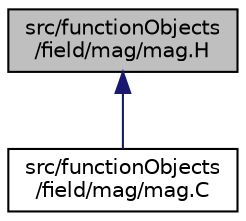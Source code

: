 digraph "src/functionObjects/field/mag/mag.H"
{
  bgcolor="transparent";
  edge [fontname="Helvetica",fontsize="10",labelfontname="Helvetica",labelfontsize="10"];
  node [fontname="Helvetica",fontsize="10",shape=record];
  Node98 [label="src/functionObjects\l/field/mag/mag.H",height=0.2,width=0.4,color="black", fillcolor="grey75", style="filled", fontcolor="black"];
  Node98 -> Node99 [dir="back",color="midnightblue",fontsize="10",style="solid",fontname="Helvetica"];
  Node99 [label="src/functionObjects\l/field/mag/mag.C",height=0.2,width=0.4,color="black",URL="$a04703.html"];
}
